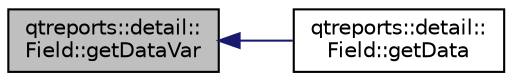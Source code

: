 digraph "qtreports::detail::Field::getDataVar"
{
 // INTERACTIVE_SVG=YES
  bgcolor="transparent";
  edge [fontname="Helvetica",fontsize="10",labelfontname="Helvetica",labelfontsize="10"];
  node [fontname="Helvetica",fontsize="10",shape=record];
  rankdir="LR";
  Node1 [label="qtreports::detail::\lField::getDataVar",height=0.2,width=0.4,color="black", fillcolor="grey75", style="filled", fontcolor="black"];
  Node1 -> Node2 [dir="back",color="midnightblue",fontsize="10",style="solid",fontname="Helvetica"];
  Node2 [label="qtreports::detail::\lField::getData",height=0.2,width=0.4,color="black",URL="$classqtreports_1_1detail_1_1_field.html#a6479482ff09c2eedab090cf58c9a0ca9",tooltip="Возвращает содержимое <field>. "];
}
